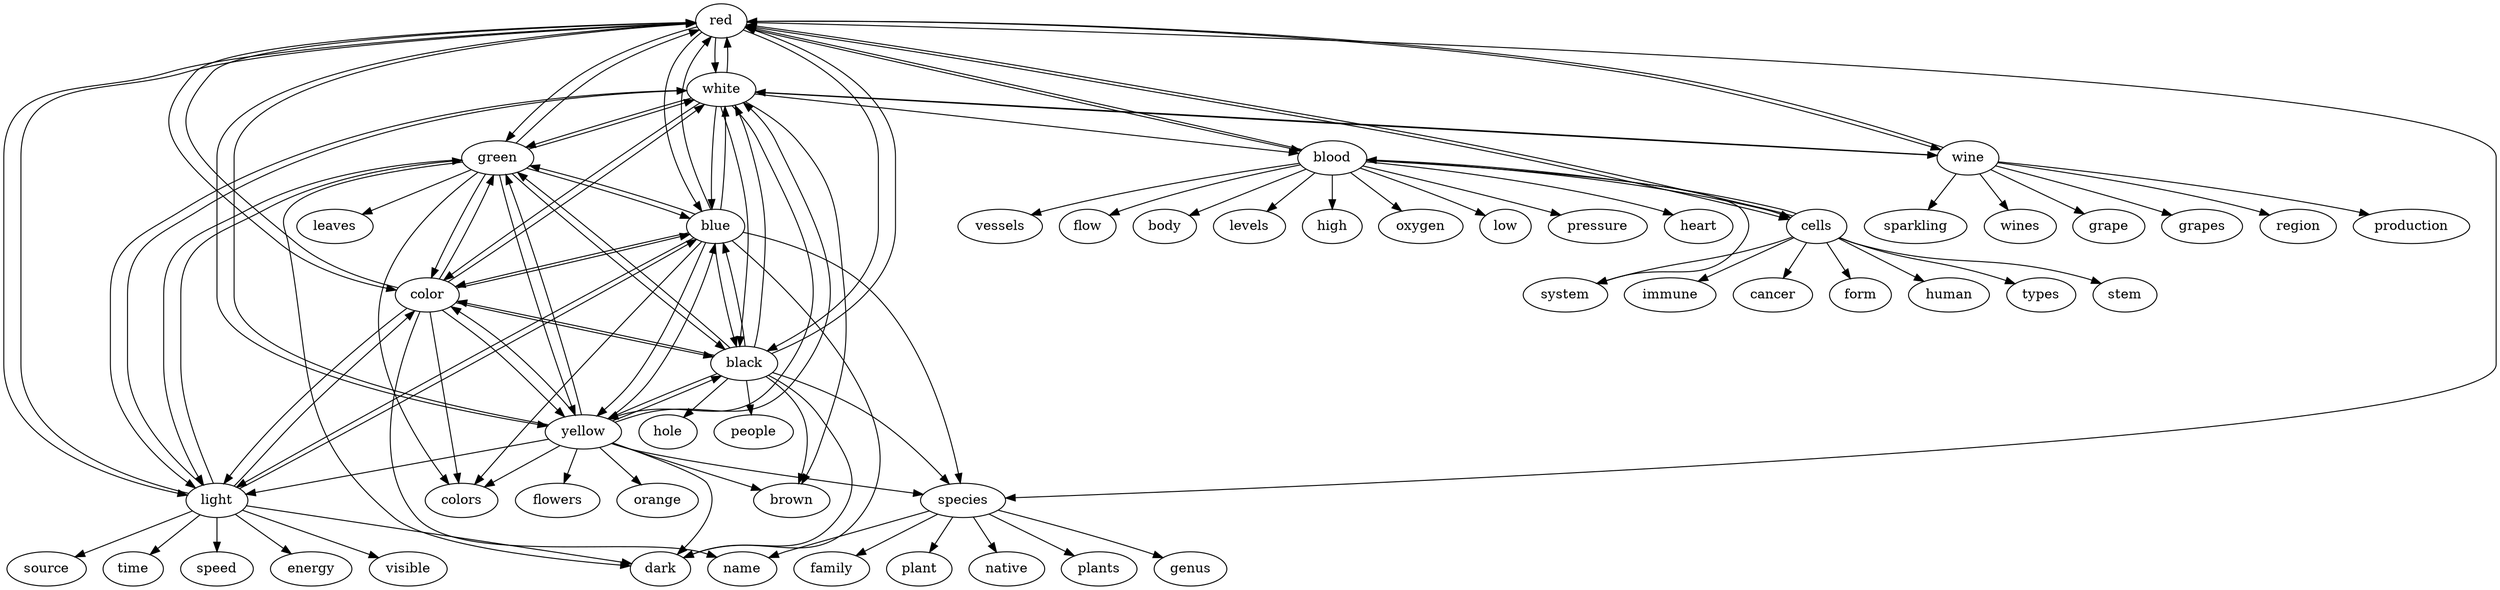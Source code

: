 digraph G {
red -> white
red -> green
red -> blood
red -> blue
red -> color
red -> yellow
red -> black
red -> cells
red -> light
red -> wine
red -> species
white -> black
white -> red
white -> color
white -> blue
white -> yellow
white -> light
white -> wine
white -> brown
white -> blood
white -> green
green -> red
green -> color
green -> blue
green -> yellow
green -> light
green -> white
green -> dark
green -> leaves
green -> black
green -> colors
blood -> cells
blood -> pressure
blood -> heart
blood -> red
blood -> vessels
blood -> flow
blood -> body
blood -> levels
blood -> high
blood -> system
blood -> oxygen
blood -> low
blue -> red
blue -> green
blue -> color
blue -> white
blue -> light
blue -> yellow
blue -> black
blue -> dark
blue -> colors
blue -> species
color -> green
color -> colors
color -> red
color -> white
color -> blue
color -> light
color -> name
color -> yellow
color -> black
yellow -> red
yellow -> green
yellow -> white
yellow -> color
yellow -> blue
yellow -> black
yellow -> orange
yellow -> brown
yellow -> light
yellow -> species
yellow -> colors
yellow -> flowers
yellow -> dark
black -> white
black -> red
black -> brown
black -> color
black -> hole
black -> species
black -> yellow
black -> dark
black -> people
black -> green
black -> blue
cells -> blood
cells -> stem
cells -> immune
cells -> red
cells -> cancer
cells -> system
cells -> form
cells -> human
cells -> types
light -> speed
light -> red
light -> color
light -> energy
light -> visible
light -> source
light -> blue
light -> dark
light -> white
light -> green
light -> time
wine -> wines
wine -> grape
wine -> grapes
wine -> region
wine -> white
wine -> red
wine -> production
wine -> sparkling
species -> genus
species -> family
species -> plant
species -> name
species -> native
species -> plants
}
